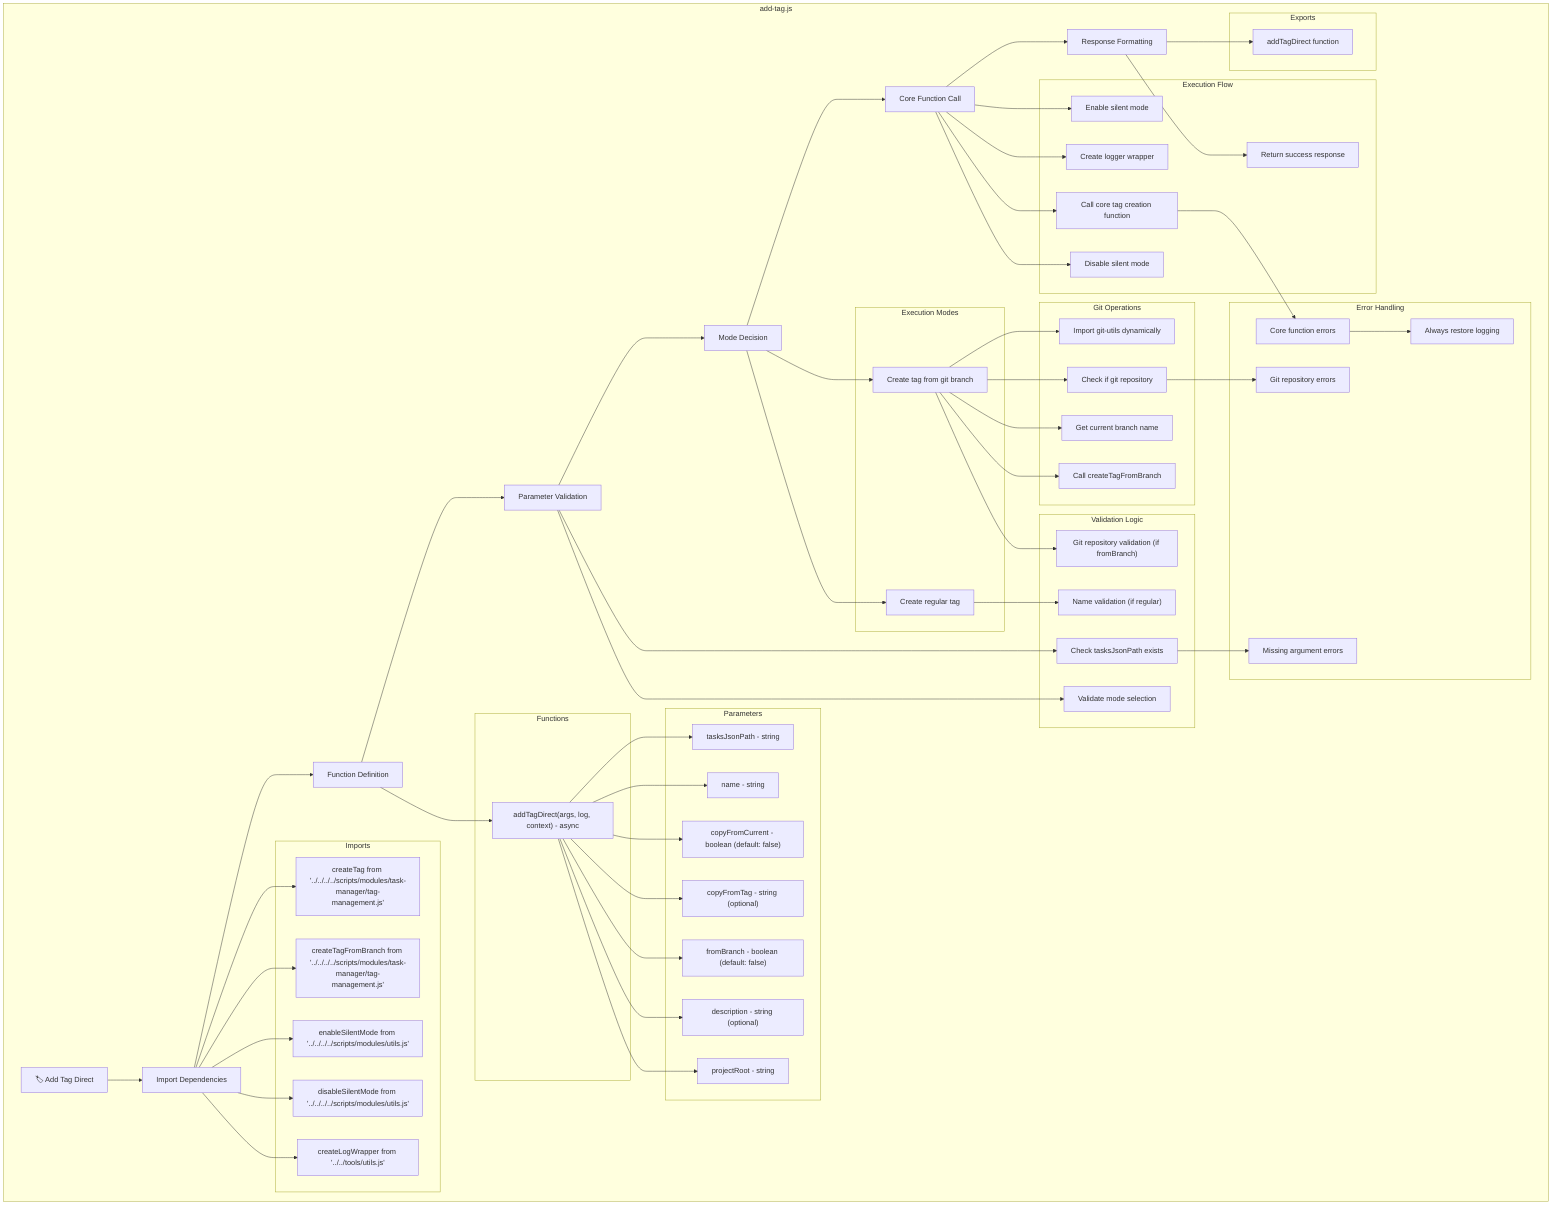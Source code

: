 flowchart TD
    subgraph "add-tag.js"
        A["🏷️ Add Tag Direct"] --> B["Import Dependencies"]
        B --> C["Function Definition"]
        C --> D["Parameter Validation"]
        D --> E["Mode Decision"]
        E --> F["Core Function Call"]
        F --> G["Response Formatting"]
        
        subgraph "Imports"
            I1["createTag from '../../../../scripts/modules/task-manager/tag-management.js'"]
            I2["createTagFromBranch from '../../../../scripts/modules/task-manager/tag-management.js'"]
            I3["enableSilentMode from '../../../../scripts/modules/utils.js'"]
            I4["disableSilentMode from '../../../../scripts/modules/utils.js'"]
            I5["createLogWrapper from '../../tools/utils.js'"]
        end
        
        subgraph "Functions"
            F1["addTagDirect(args, log, context) - async"]
        end
        
        subgraph "Parameters"
            P1["tasksJsonPath - string"]
            P2["name - string"]
            P3["copyFromCurrent - boolean (default: false)"]
            P4["copyFromTag - string (optional)"]
            P5["fromBranch - boolean (default: false)"]
            P6["description - string (optional)"]
            P7["projectRoot - string"]
        end
        
        subgraph "Execution Modes"
            MODE1["Create tag from git branch"]
            MODE2["Create regular tag"]
        end
        
        subgraph "Git Operations"
            GIT1["Import git-utils dynamically"]
            GIT2["Check if git repository"]
            GIT3["Get current branch name"]
            GIT4["Call createTagFromBranch"]
        end
        
        subgraph "Validation Logic"
            V1["Check tasksJsonPath exists"]
            V2["Validate mode selection"]
            V3["Git repository validation (if fromBranch)"]
            V4["Name validation (if regular)"]
        end
        
        subgraph "Execution Flow"
            EX1["Enable silent mode"]
            EX2["Create logger wrapper"]
            EX3["Call core tag creation function"]
            EX4["Disable silent mode"]
            EX5["Return success response"]
        end
        
        subgraph "Error Handling"
            ERR1["Missing argument errors"]
            ERR2["Git repository errors"]
            ERR3["Core function errors"]
            ERR4["Always restore logging"]
        end
        
        subgraph "Exports"
            EXP1["addTagDirect function"]
        end
        
        B --> I1
        B --> I2
        B --> I3
        B --> I4
        B --> I5
        C --> F1
        F1 --> P1
        F1 --> P2
        F1 --> P3
        F1 --> P4
        F1 --> P5
        F1 --> P6
        F1 --> P7
        D --> V1
        D --> V2
        E --> MODE1
        E --> MODE2
        MODE1 --> GIT1
        MODE1 --> GIT2
        MODE1 --> GIT3
        MODE1 --> GIT4
        MODE1 --> V3
        MODE2 --> V4
        F --> EX1
        F --> EX2
        F --> EX3
        F --> EX4
        G --> EX5
        V1 --> ERR1
        GIT2 --> ERR2
        EX3 --> ERR3
        ERR3 --> ERR4
        G --> EXP1
    end